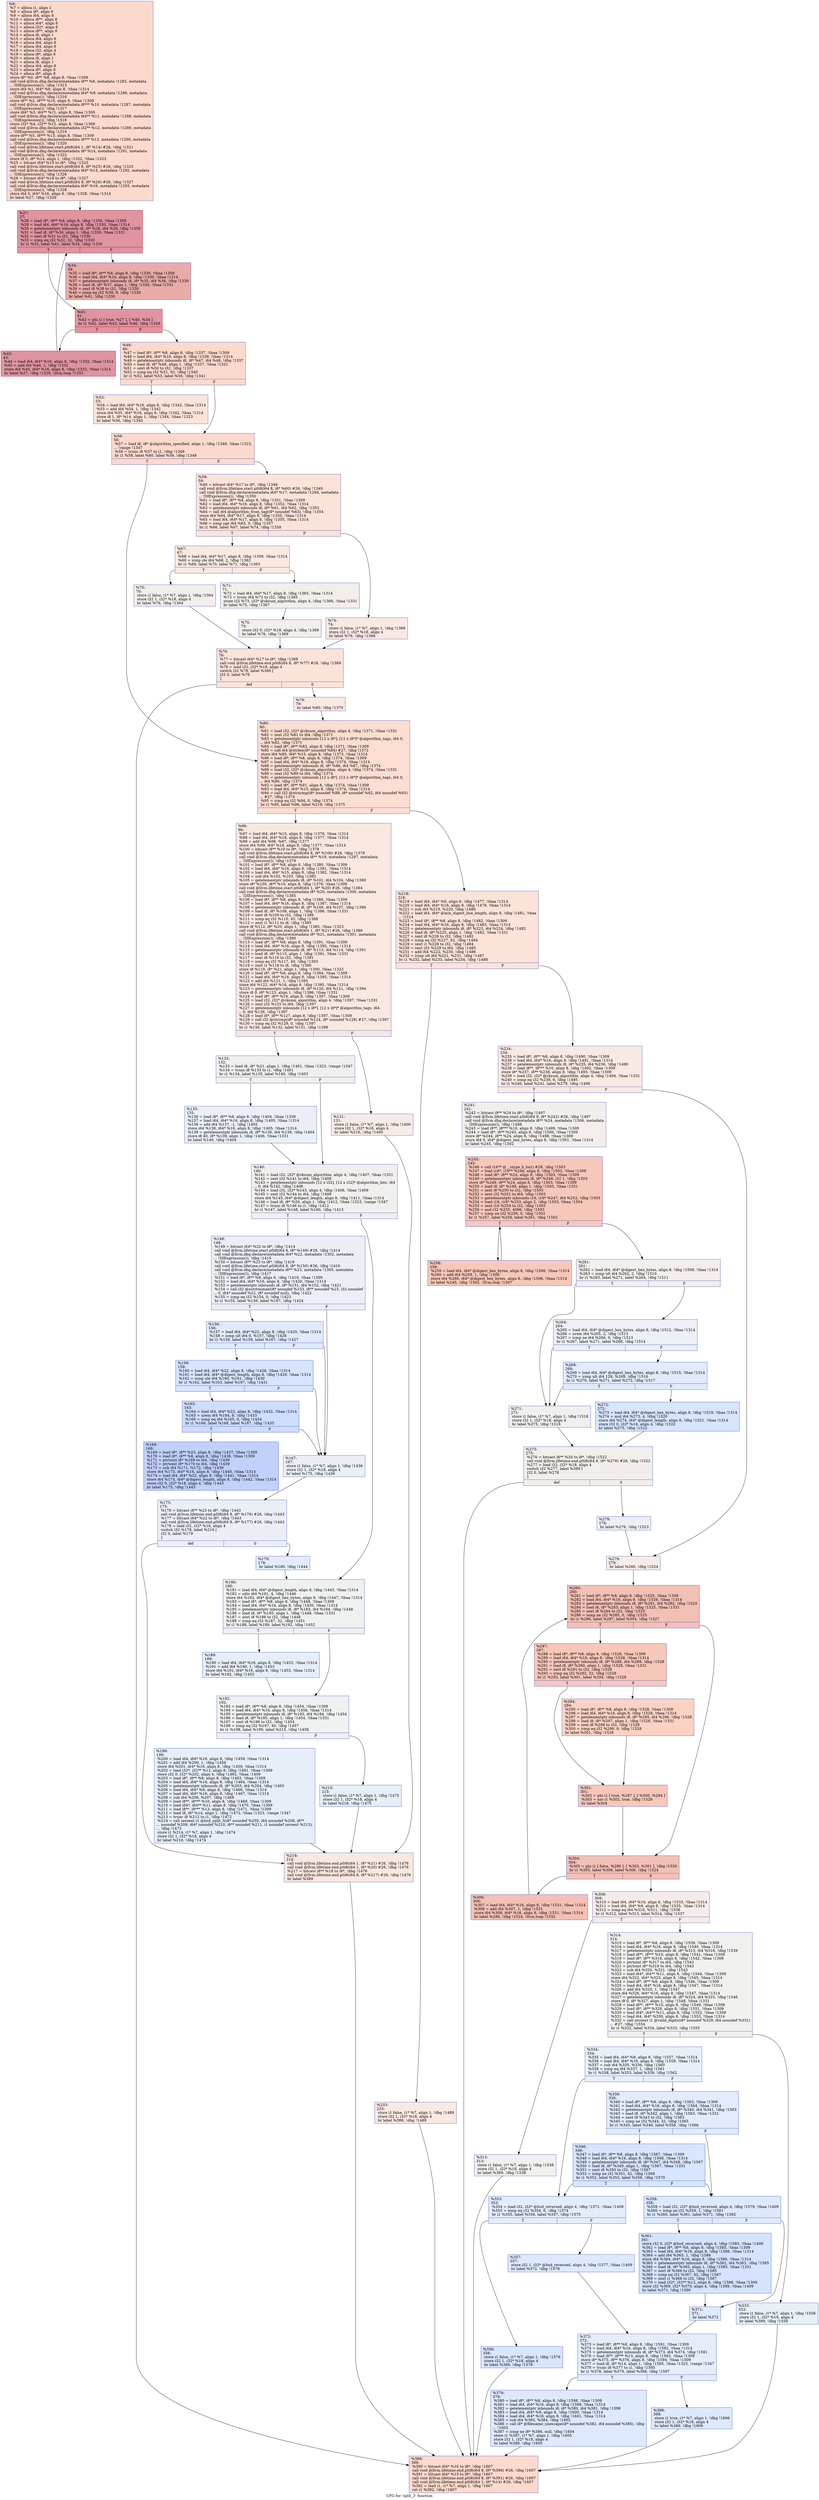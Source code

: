 digraph "CFG for 'split_3' function" {
	label="CFG for 'split_3' function";

	Node0x1dfefe0 [shape=record,color="#3d50c3ff", style=filled, fillcolor="#f7ac8e70",label="{%6:\l  %7 = alloca i1, align 1\l  %8 = alloca i8*, align 8\l  %9 = alloca i64, align 8\l  %10 = alloca i8**, align 8\l  %11 = alloca i64*, align 8\l  %12 = alloca i32*, align 8\l  %13 = alloca i8**, align 8\l  %14 = alloca i8, align 1\l  %15 = alloca i64, align 8\l  %16 = alloca i64, align 8\l  %17 = alloca i64, align 8\l  %18 = alloca i32, align 4\l  %19 = alloca i8*, align 8\l  %20 = alloca i8, align 1\l  %21 = alloca i8, align 1\l  %22 = alloca i64, align 8\l  %23 = alloca i8*, align 8\l  %24 = alloca i8*, align 8\l  store i8* %0, i8** %8, align 8, !tbaa !1309\l  call void @llvm.dbg.declare(metadata i8** %8, metadata !1285, metadata\l... !DIExpression()), !dbg !1313\l  store i64 %1, i64* %9, align 8, !tbaa !1314\l  call void @llvm.dbg.declare(metadata i64* %9, metadata !1286, metadata\l... !DIExpression()), !dbg !1316\l  store i8** %2, i8*** %10, align 8, !tbaa !1309\l  call void @llvm.dbg.declare(metadata i8*** %10, metadata !1287, metadata\l... !DIExpression()), !dbg !1317\l  store i64* %3, i64** %11, align 8, !tbaa !1309\l  call void @llvm.dbg.declare(metadata i64** %11, metadata !1288, metadata\l... !DIExpression()), !dbg !1318\l  store i32* %4, i32** %12, align 8, !tbaa !1309\l  call void @llvm.dbg.declare(metadata i32** %12, metadata !1289, metadata\l... !DIExpression()), !dbg !1319\l  store i8** %5, i8*** %13, align 8, !tbaa !1309\l  call void @llvm.dbg.declare(metadata i8*** %13, metadata !1290, metadata\l... !DIExpression()), !dbg !1320\l  call void @llvm.lifetime.start.p0i8(i64 1, i8* %14) #26, !dbg !1321\l  call void @llvm.dbg.declare(metadata i8* %14, metadata !1291, metadata\l... !DIExpression()), !dbg !1322\l  store i8 0, i8* %14, align 1, !dbg !1322, !tbaa !1323\l  %25 = bitcast i64* %15 to i8*, !dbg !1325\l  call void @llvm.lifetime.start.p0i8(i64 8, i8* %25) #26, !dbg !1325\l  call void @llvm.dbg.declare(metadata i64* %15, metadata !1292, metadata\l... !DIExpression()), !dbg !1326\l  %26 = bitcast i64* %16 to i8*, !dbg !1327\l  call void @llvm.lifetime.start.p0i8(i64 8, i8* %26) #26, !dbg !1327\l  call void @llvm.dbg.declare(metadata i64* %16, metadata !1293, metadata\l... !DIExpression()), !dbg !1328\l  store i64 0, i64* %16, align 8, !dbg !1328, !tbaa !1314\l  br label %27, !dbg !1329\l}"];
	Node0x1dfefe0 -> Node0x1e2dd40;
	Node0x1e2dd40 [shape=record,color="#b70d28ff", style=filled, fillcolor="#b70d2870",label="{%27:\l27:                                               \l  %28 = load i8*, i8** %8, align 8, !dbg !1330, !tbaa !1309\l  %29 = load i64, i64* %16, align 8, !dbg !1330, !tbaa !1314\l  %30 = getelementptr inbounds i8, i8* %28, i64 %29, !dbg !1330\l  %31 = load i8, i8* %30, align 1, !dbg !1330, !tbaa !1331\l  %32 = sext i8 %31 to i32, !dbg !1330\l  %33 = icmp eq i32 %32, 32, !dbg !1330\l  br i1 %33, label %41, label %34, !dbg !1330\l|{<s0>T|<s1>F}}"];
	Node0x1e2dd40:s0 -> Node0x1e2dde0;
	Node0x1e2dd40:s1 -> Node0x1e2dd90;
	Node0x1e2dd90 [shape=record,color="#3d50c3ff", style=filled, fillcolor="#cc403a70",label="{%34:\l34:                                               \l  %35 = load i8*, i8** %8, align 8, !dbg !1330, !tbaa !1309\l  %36 = load i64, i64* %16, align 8, !dbg !1330, !tbaa !1314\l  %37 = getelementptr inbounds i8, i8* %35, i64 %36, !dbg !1330\l  %38 = load i8, i8* %37, align 1, !dbg !1330, !tbaa !1331\l  %39 = sext i8 %38 to i32, !dbg !1330\l  %40 = icmp eq i32 %39, 9, !dbg !1330\l  br label %41, !dbg !1330\l}"];
	Node0x1e2dd90 -> Node0x1e2dde0;
	Node0x1e2dde0 [shape=record,color="#b70d28ff", style=filled, fillcolor="#b70d2870",label="{%41:\l41:                                               \l  %42 = phi i1 [ true, %27 ], [ %40, %34 ]\l  br i1 %42, label %43, label %46, !dbg !1329\l|{<s0>T|<s1>F}}"];
	Node0x1e2dde0:s0 -> Node0x1e2de30;
	Node0x1e2dde0:s1 -> Node0x1e2de80;
	Node0x1e2de30 [shape=record,color="#b70d28ff", style=filled, fillcolor="#b70d2870",label="{%43:\l43:                                               \l  %44 = load i64, i64* %16, align 8, !dbg !1332, !tbaa !1314\l  %45 = add i64 %44, 1, !dbg !1332\l  store i64 %45, i64* %16, align 8, !dbg !1332, !tbaa !1314\l  br label %27, !dbg !1329, !llvm.loop !1333\l}"];
	Node0x1e2de30 -> Node0x1e2dd40;
	Node0x1e2de80 [shape=record,color="#3d50c3ff", style=filled, fillcolor="#f7ac8e70",label="{%46:\l46:                                               \l  %47 = load i8*, i8** %8, align 8, !dbg !1337, !tbaa !1309\l  %48 = load i64, i64* %16, align 8, !dbg !1339, !tbaa !1314\l  %49 = getelementptr inbounds i8, i8* %47, i64 %48, !dbg !1337\l  %50 = load i8, i8* %49, align 1, !dbg !1337, !tbaa !1331\l  %51 = sext i8 %50 to i32, !dbg !1337\l  %52 = icmp eq i32 %51, 92, !dbg !1340\l  br i1 %52, label %53, label %56, !dbg !1341\l|{<s0>T|<s1>F}}"];
	Node0x1e2de80:s0 -> Node0x1e2ded0;
	Node0x1e2de80:s1 -> Node0x1e2df20;
	Node0x1e2ded0 [shape=record,color="#3d50c3ff", style=filled, fillcolor="#f6bfa670",label="{%53:\l53:                                               \l  %54 = load i64, i64* %16, align 8, !dbg !1342, !tbaa !1314\l  %55 = add i64 %54, 1, !dbg !1342\l  store i64 %55, i64* %16, align 8, !dbg !1342, !tbaa !1314\l  store i8 1, i8* %14, align 1, !dbg !1344, !tbaa !1323\l  br label %56, !dbg !1345\l}"];
	Node0x1e2ded0 -> Node0x1e2df20;
	Node0x1e2df20 [shape=record,color="#3d50c3ff", style=filled, fillcolor="#f7ac8e70",label="{%56:\l56:                                               \l  %57 = load i8, i8* @algorithm_specified, align 1, !dbg !1346, !tbaa !1323,\l... !range !1347\l  %58 = trunc i8 %57 to i1, !dbg !1346\l  br i1 %58, label %80, label %59, !dbg !1348\l|{<s0>T|<s1>F}}"];
	Node0x1e2df20:s0 -> Node0x1e2e1f0;
	Node0x1e2df20:s1 -> Node0x1e2df70;
	Node0x1e2df70 [shape=record,color="#3d50c3ff", style=filled, fillcolor="#f6bfa670",label="{%59:\l59:                                               \l  %60 = bitcast i64* %17 to i8*, !dbg !1349\l  call void @llvm.lifetime.start.p0i8(i64 8, i8* %60) #26, !dbg !1349\l  call void @llvm.dbg.declare(metadata i64* %17, metadata !1294, metadata\l... !DIExpression()), !dbg !1350\l  %61 = load i8*, i8** %8, align 8, !dbg !1351, !tbaa !1309\l  %62 = load i64, i64* %16, align 8, !dbg !1352, !tbaa !1314\l  %63 = getelementptr inbounds i8, i8* %61, i64 %62, !dbg !1353\l  %64 = call i64 @algorithm_from_tag(i8* noundef %63), !dbg !1354\l  store i64 %64, i64* %17, align 8, !dbg !1350, !tbaa !1314\l  %65 = load i64, i64* %17, align 8, !dbg !1355, !tbaa !1314\l  %66 = icmp sge i64 %65, 0, !dbg !1357\l  br i1 %66, label %67, label %74, !dbg !1358\l|{<s0>T|<s1>F}}"];
	Node0x1e2df70:s0 -> Node0x1e2dfc0;
	Node0x1e2df70:s1 -> Node0x1e2e0b0;
	Node0x1e2dfc0 [shape=record,color="#3d50c3ff", style=filled, fillcolor="#efcebd70",label="{%67:\l67:                                               \l  %68 = load i64, i64* %17, align 8, !dbg !1359, !tbaa !1314\l  %69 = icmp sle i64 %68, 2, !dbg !1362\l  br i1 %69, label %70, label %71, !dbg !1363\l|{<s0>T|<s1>F}}"];
	Node0x1e2dfc0:s0 -> Node0x1e2e010;
	Node0x1e2dfc0:s1 -> Node0x1e2e060;
	Node0x1e2e010 [shape=record,color="#3d50c3ff", style=filled, fillcolor="#e5d8d170",label="{%70:\l70:                                               \l  store i1 false, i1* %7, align 1, !dbg !1364\l  store i32 1, i32* %18, align 4\l  br label %76, !dbg !1364\l}"];
	Node0x1e2e010 -> Node0x1e2e150;
	Node0x1e2e060 [shape=record,color="#3d50c3ff", style=filled, fillcolor="#e5d8d170",label="{%71:\l71:                                               \l  %72 = load i64, i64* %17, align 8, !dbg !1365, !tbaa !1314\l  %73 = trunc i64 %72 to i32, !dbg !1365\l  store i32 %73, i32* @cksum_algorithm, align 4, !dbg !1366, !tbaa !1331\l  br label %75, !dbg !1367\l}"];
	Node0x1e2e060 -> Node0x1e2e100;
	Node0x1e2e0b0 [shape=record,color="#3d50c3ff", style=filled, fillcolor="#efcebd70",label="{%74:\l74:                                               \l  store i1 false, i1* %7, align 1, !dbg !1368\l  store i32 1, i32* %18, align 4\l  br label %76, !dbg !1368\l}"];
	Node0x1e2e0b0 -> Node0x1e2e150;
	Node0x1e2e100 [shape=record,color="#3d50c3ff", style=filled, fillcolor="#e5d8d170",label="{%75:\l75:                                               \l  store i32 0, i32* %18, align 4, !dbg !1369\l  br label %76, !dbg !1369\l}"];
	Node0x1e2e100 -> Node0x1e2e150;
	Node0x1e2e150 [shape=record,color="#3d50c3ff", style=filled, fillcolor="#f6bfa670",label="{%76:\l76:                                               \l  %77 = bitcast i64* %17 to i8*, !dbg !1369\l  call void @llvm.lifetime.end.p0i8(i64 8, i8* %77) #26, !dbg !1369\l  %78 = load i32, i32* %18, align 4\l  switch i32 %78, label %389 [\l    i32 0, label %79\l  ]\l|{<s0>def|<s1>0}}"];
	Node0x1e2e150:s0 -> Node0x1e2f370;
	Node0x1e2e150:s1 -> Node0x1e2e1a0;
	Node0x1e2e1a0 [shape=record,color="#3d50c3ff", style=filled, fillcolor="#efcebd70",label="{%79:\l79:                                               \l  br label %80, !dbg !1370\l}"];
	Node0x1e2e1a0 -> Node0x1e2e1f0;
	Node0x1e2e1f0 [shape=record,color="#3d50c3ff", style=filled, fillcolor="#f7b39670",label="{%80:\l80:                                               \l  %81 = load i32, i32* @cksum_algorithm, align 4, !dbg !1371, !tbaa !1331\l  %82 = zext i32 %81 to i64, !dbg !1371\l  %83 = getelementptr inbounds [12 x i8*], [12 x i8*]* @algorithm_tags, i64 0,\l... i64 %82, !dbg !1371\l  %84 = load i8*, i8** %83, align 8, !dbg !1371, !tbaa !1309\l  %85 = call i64 @strlen(i8* noundef %84) #27, !dbg !1372\l  store i64 %85, i64* %15, align 8, !dbg !1373, !tbaa !1314\l  %86 = load i8*, i8** %8, align 8, !dbg !1374, !tbaa !1309\l  %87 = load i64, i64* %16, align 8, !dbg !1374, !tbaa !1314\l  %88 = getelementptr inbounds i8, i8* %86, i64 %87, !dbg !1374\l  %89 = load i32, i32* @cksum_algorithm, align 4, !dbg !1374, !tbaa !1331\l  %90 = zext i32 %89 to i64, !dbg !1374\l  %91 = getelementptr inbounds [12 x i8*], [12 x i8*]* @algorithm_tags, i64 0,\l... i64 %90, !dbg !1374\l  %92 = load i8*, i8** %91, align 8, !dbg !1374, !tbaa !1309\l  %93 = load i64, i64* %15, align 8, !dbg !1374, !tbaa !1314\l  %94 = call i32 @strncmp(i8* noundef %88, i8* noundef %92, i64 noundef %93)\l... #27, !dbg !1374\l  %95 = icmp eq i32 %94, 0, !dbg !1374\l  br i1 %95, label %96, label %218, !dbg !1375\l|{<s0>T|<s1>F}}"];
	Node0x1e2e1f0:s0 -> Node0x1e2e240;
	Node0x1e2e1f0:s1 -> Node0x1e2e830;
	Node0x1e2e240 [shape=record,color="#3d50c3ff", style=filled, fillcolor="#f1ccb870",label="{%96:\l96:                                               \l  %97 = load i64, i64* %15, align 8, !dbg !1376, !tbaa !1314\l  %98 = load i64, i64* %16, align 8, !dbg !1377, !tbaa !1314\l  %99 = add i64 %98, %97, !dbg !1377\l  store i64 %99, i64* %16, align 8, !dbg !1377, !tbaa !1314\l  %100 = bitcast i8** %19 to i8*, !dbg !1378\l  call void @llvm.lifetime.start.p0i8(i64 8, i8* %100) #26, !dbg !1378\l  call void @llvm.dbg.declare(metadata i8** %19, metadata !1297, metadata\l... !DIExpression()), !dbg !1379\l  %101 = load i8*, i8** %8, align 8, !dbg !1380, !tbaa !1309\l  %102 = load i64, i64* %16, align 8, !dbg !1381, !tbaa !1314\l  %103 = load i64, i64* %15, align 8, !dbg !1382, !tbaa !1314\l  %104 = sub i64 %102, %103, !dbg !1383\l  %105 = getelementptr inbounds i8, i8* %101, i64 %104, !dbg !1380\l  store i8* %105, i8** %19, align 8, !dbg !1379, !tbaa !1309\l  call void @llvm.lifetime.start.p0i8(i64 1, i8* %20) #26, !dbg !1384\l  call void @llvm.dbg.declare(metadata i8* %20, metadata !1300, metadata\l... !DIExpression()), !dbg !1385\l  %106 = load i8*, i8** %8, align 8, !dbg !1386, !tbaa !1309\l  %107 = load i64, i64* %16, align 8, !dbg !1387, !tbaa !1314\l  %108 = getelementptr inbounds i8, i8* %106, i64 %107, !dbg !1386\l  %109 = load i8, i8* %108, align 1, !dbg !1386, !tbaa !1331\l  %110 = sext i8 %109 to i32, !dbg !1386\l  %111 = icmp eq i32 %110, 45, !dbg !1388\l  %112 = zext i1 %111 to i8, !dbg !1385\l  store i8 %112, i8* %20, align 1, !dbg !1385, !tbaa !1323\l  call void @llvm.lifetime.start.p0i8(i64 1, i8* %21) #26, !dbg !1389\l  call void @llvm.dbg.declare(metadata i8* %21, metadata !1301, metadata\l... !DIExpression()), !dbg !1390\l  %113 = load i8*, i8** %8, align 8, !dbg !1391, !tbaa !1309\l  %114 = load i64, i64* %16, align 8, !dbg !1392, !tbaa !1314\l  %115 = getelementptr inbounds i8, i8* %113, i64 %114, !dbg !1391\l  %116 = load i8, i8* %115, align 1, !dbg !1391, !tbaa !1331\l  %117 = sext i8 %116 to i32, !dbg !1391\l  %118 = icmp eq i32 %117, 40, !dbg !1393\l  %119 = zext i1 %118 to i8, !dbg !1390\l  store i8 %119, i8* %21, align 1, !dbg !1390, !tbaa !1323\l  %120 = load i8*, i8** %8, align 8, !dbg !1394, !tbaa !1309\l  %121 = load i64, i64* %16, align 8, !dbg !1395, !tbaa !1314\l  %122 = add i64 %121, 1, !dbg !1395\l  store i64 %122, i64* %16, align 8, !dbg !1395, !tbaa !1314\l  %123 = getelementptr inbounds i8, i8* %120, i64 %121, !dbg !1394\l  store i8 0, i8* %123, align 1, !dbg !1396, !tbaa !1331\l  %124 = load i8*, i8** %19, align 8, !dbg !1397, !tbaa !1309\l  %125 = load i32, i32* @cksum_algorithm, align 4, !dbg !1397, !tbaa !1331\l  %126 = zext i32 %125 to i64, !dbg !1397\l  %127 = getelementptr inbounds [12 x i8*], [12 x i8*]* @algorithm_tags, i64\l... 0, i64 %126, !dbg !1397\l  %128 = load i8*, i8** %127, align 8, !dbg !1397, !tbaa !1309\l  %129 = call i32 @strcmp(i8* noundef %124, i8* noundef %128) #27, !dbg !1397\l  %130 = icmp eq i32 %129, 0, !dbg !1397\l  br i1 %130, label %132, label %131, !dbg !1399\l|{<s0>T|<s1>F}}"];
	Node0x1e2e240:s0 -> Node0x1e2e2e0;
	Node0x1e2e240:s1 -> Node0x1e2e290;
	Node0x1e2e290 [shape=record,color="#3d50c3ff", style=filled, fillcolor="#ead5c970",label="{%131:\l131:                                              \l  store i1 false, i1* %7, align 1, !dbg !1400\l  store i32 1, i32* %18, align 4\l  br label %216, !dbg !1400\l}"];
	Node0x1e2e290 -> Node0x1e2e7e0;
	Node0x1e2e2e0 [shape=record,color="#3d50c3ff", style=filled, fillcolor="#e0dbd870",label="{%132:\l132:                                              \l  %133 = load i8, i8* %21, align 1, !dbg !1401, !tbaa !1323, !range !1347\l  %134 = trunc i8 %133 to i1, !dbg !1401\l  br i1 %134, label %135, label %140, !dbg !1403\l|{<s0>T|<s1>F}}"];
	Node0x1e2e2e0:s0 -> Node0x1e2e330;
	Node0x1e2e2e0:s1 -> Node0x1e2e380;
	Node0x1e2e330 [shape=record,color="#3d50c3ff", style=filled, fillcolor="#d1dae970",label="{%135:\l135:                                              \l  %136 = load i8*, i8** %8, align 8, !dbg !1404, !tbaa !1309\l  %137 = load i64, i64* %16, align 8, !dbg !1405, !tbaa !1314\l  %138 = add i64 %137, -1, !dbg !1405\l  store i64 %138, i64* %16, align 8, !dbg !1405, !tbaa !1314\l  %139 = getelementptr inbounds i8, i8* %136, i64 %138, !dbg !1404\l  store i8 40, i8* %139, align 1, !dbg !1406, !tbaa !1331\l  br label %140, !dbg !1404\l}"];
	Node0x1e2e330 -> Node0x1e2e380;
	Node0x1e2e380 [shape=record,color="#3d50c3ff", style=filled, fillcolor="#e0dbd870",label="{%140:\l140:                                              \l  %141 = load i32, i32* @cksum_algorithm, align 4, !dbg !1407, !tbaa !1331\l  %142 = zext i32 %141 to i64, !dbg !1408\l  %143 = getelementptr inbounds [12 x i32], [12 x i32]* @algorithm_bits, i64\l... 0, i64 %142, !dbg !1408\l  %144 = load i32, i32* %143, align 4, !dbg !1408, !tbaa !1409\l  %145 = sext i32 %144 to i64, !dbg !1408\l  store i64 %145, i64* @digest_length, align 8, !dbg !1411, !tbaa !1314\l  %146 = load i8, i8* %20, align 1, !dbg !1412, !tbaa !1323, !range !1347\l  %147 = trunc i8 %146 to i1, !dbg !1412\l  br i1 %147, label %148, label %180, !dbg !1413\l|{<s0>T|<s1>F}}"];
	Node0x1e2e380:s0 -> Node0x1e2e3d0;
	Node0x1e2e380:s1 -> Node0x1e2e650;
	Node0x1e2e3d0 [shape=record,color="#3d50c3ff", style=filled, fillcolor="#d1dae970",label="{%148:\l148:                                              \l  %149 = bitcast i64* %22 to i8*, !dbg !1414\l  call void @llvm.lifetime.start.p0i8(i64 8, i8* %149) #26, !dbg !1414\l  call void @llvm.dbg.declare(metadata i64* %22, metadata !1302, metadata\l... !DIExpression()), !dbg !1415\l  %150 = bitcast i8** %23 to i8*, !dbg !1416\l  call void @llvm.lifetime.start.p0i8(i64 8, i8* %150) #26, !dbg !1416\l  call void @llvm.dbg.declare(metadata i8** %23, metadata !1305, metadata\l... !DIExpression()), !dbg !1417\l  %151 = load i8*, i8** %8, align 8, !dbg !1418, !tbaa !1309\l  %152 = load i64, i64* %16, align 8, !dbg !1420, !tbaa !1314\l  %153 = getelementptr inbounds i8, i8* %151, i64 %152, !dbg !1421\l  %154 = call i32 @xstrtoumax(i8* noundef %153, i8** noundef %23, i32 noundef\l... 0, i64* noundef %22, i8* noundef null), !dbg !1422\l  %155 = icmp eq i32 %154, 0, !dbg !1423\l  br i1 %155, label %156, label %167, !dbg !1424\l|{<s0>T|<s1>F}}"];
	Node0x1e2e3d0:s0 -> Node0x1e2e420;
	Node0x1e2e3d0:s1 -> Node0x1e2e510;
	Node0x1e2e420 [shape=record,color="#3d50c3ff", style=filled, fillcolor="#b9d0f970",label="{%156:\l156:                                              \l  %157 = load i64, i64* %22, align 8, !dbg !1425, !tbaa !1314\l  %158 = icmp ult i64 0, %157, !dbg !1426\l  br i1 %158, label %159, label %167, !dbg !1427\l|{<s0>T|<s1>F}}"];
	Node0x1e2e420:s0 -> Node0x1e2e470;
	Node0x1e2e420:s1 -> Node0x1e2e510;
	Node0x1e2e470 [shape=record,color="#3d50c3ff", style=filled, fillcolor="#a5c3fe70",label="{%159:\l159:                                              \l  %160 = load i64, i64* %22, align 8, !dbg !1428, !tbaa !1314\l  %161 = load i64, i64* @digest_length, align 8, !dbg !1429, !tbaa !1314\l  %162 = icmp ule i64 %160, %161, !dbg !1430\l  br i1 %162, label %163, label %167, !dbg !1431\l|{<s0>T|<s1>F}}"];
	Node0x1e2e470:s0 -> Node0x1e2e4c0;
	Node0x1e2e470:s1 -> Node0x1e2e510;
	Node0x1e2e4c0 [shape=record,color="#3d50c3ff", style=filled, fillcolor="#8fb1fe70",label="{%163:\l163:                                              \l  %164 = load i64, i64* %22, align 8, !dbg !1432, !tbaa !1314\l  %165 = urem i64 %164, 8, !dbg !1433\l  %166 = icmp eq i64 %165, 0, !dbg !1434\l  br i1 %166, label %168, label %167, !dbg !1435\l|{<s0>T|<s1>F}}"];
	Node0x1e2e4c0:s0 -> Node0x1e2e560;
	Node0x1e2e4c0:s1 -> Node0x1e2e510;
	Node0x1e2e510 [shape=record,color="#3d50c3ff", style=filled, fillcolor="#d1dae970",label="{%167:\l167:                                              \l  store i1 false, i1* %7, align 1, !dbg !1436\l  store i32 1, i32* %18, align 4\l  br label %175, !dbg !1436\l}"];
	Node0x1e2e510 -> Node0x1e2e5b0;
	Node0x1e2e560 [shape=record,color="#3d50c3ff", style=filled, fillcolor="#7396f570",label="{%168:\l168:                                              \l  %169 = load i8*, i8** %23, align 8, !dbg !1437, !tbaa !1309\l  %170 = load i8*, i8** %8, align 8, !dbg !1438, !tbaa !1309\l  %171 = ptrtoint i8* %169 to i64, !dbg !1439\l  %172 = ptrtoint i8* %170 to i64, !dbg !1439\l  %173 = sub i64 %171, %172, !dbg !1439\l  store i64 %173, i64* %16, align 8, !dbg !1440, !tbaa !1314\l  %174 = load i64, i64* %22, align 8, !dbg !1441, !tbaa !1314\l  store i64 %174, i64* @digest_length, align 8, !dbg !1442, !tbaa !1314\l  store i32 0, i32* %18, align 4, !dbg !1443\l  br label %175, !dbg !1443\l}"];
	Node0x1e2e560 -> Node0x1e2e5b0;
	Node0x1e2e5b0 [shape=record,color="#3d50c3ff", style=filled, fillcolor="#d1dae970",label="{%175:\l175:                                              \l  %176 = bitcast i8** %23 to i8*, !dbg !1443\l  call void @llvm.lifetime.end.p0i8(i64 8, i8* %176) #26, !dbg !1443\l  %177 = bitcast i64* %22 to i8*, !dbg !1443\l  call void @llvm.lifetime.end.p0i8(i64 8, i8* %177) #26, !dbg !1443\l  %178 = load i32, i32* %18, align 4\l  switch i32 %178, label %216 [\l    i32 0, label %179\l  ]\l|{<s0>def|<s1>0}}"];
	Node0x1e2e5b0:s0 -> Node0x1e2e7e0;
	Node0x1e2e5b0:s1 -> Node0x1e2e600;
	Node0x1e2e600 [shape=record,color="#3d50c3ff", style=filled, fillcolor="#c1d4f470",label="{%179:\l179:                                              \l  br label %180, !dbg !1444\l}"];
	Node0x1e2e600 -> Node0x1e2e650;
	Node0x1e2e650 [shape=record,color="#3d50c3ff", style=filled, fillcolor="#dbdcde70",label="{%180:\l180:                                              \l  %181 = load i64, i64* @digest_length, align 8, !dbg !1445, !tbaa !1314\l  %182 = udiv i64 %181, 4, !dbg !1446\l  store i64 %182, i64* @digest_hex_bytes, align 8, !dbg !1447, !tbaa !1314\l  %183 = load i8*, i8** %8, align 8, !dbg !1448, !tbaa !1309\l  %184 = load i64, i64* %16, align 8, !dbg !1450, !tbaa !1314\l  %185 = getelementptr inbounds i8, i8* %183, i64 %184, !dbg !1448\l  %186 = load i8, i8* %185, align 1, !dbg !1448, !tbaa !1331\l  %187 = sext i8 %186 to i32, !dbg !1448\l  %188 = icmp eq i32 %187, 32, !dbg !1451\l  br i1 %188, label %189, label %192, !dbg !1452\l|{<s0>T|<s1>F}}"];
	Node0x1e2e650:s0 -> Node0x1e2e6a0;
	Node0x1e2e650:s1 -> Node0x1e2e6f0;
	Node0x1e2e6a0 [shape=record,color="#3d50c3ff", style=filled, fillcolor="#cbd8ee70",label="{%189:\l189:                                              \l  %190 = load i64, i64* %16, align 8, !dbg !1453, !tbaa !1314\l  %191 = add i64 %190, 1, !dbg !1453\l  store i64 %191, i64* %16, align 8, !dbg !1453, !tbaa !1314\l  br label %192, !dbg !1453\l}"];
	Node0x1e2e6a0 -> Node0x1e2e6f0;
	Node0x1e2e6f0 [shape=record,color="#3d50c3ff", style=filled, fillcolor="#dbdcde70",label="{%192:\l192:                                              \l  %193 = load i8*, i8** %8, align 8, !dbg !1454, !tbaa !1309\l  %194 = load i64, i64* %16, align 8, !dbg !1456, !tbaa !1314\l  %195 = getelementptr inbounds i8, i8* %193, i64 %194, !dbg !1454\l  %196 = load i8, i8* %195, align 1, !dbg !1454, !tbaa !1331\l  %197 = sext i8 %196 to i32, !dbg !1454\l  %198 = icmp eq i32 %197, 40, !dbg !1457\l  br i1 %198, label %199, label %215, !dbg !1458\l|{<s0>T|<s1>F}}"];
	Node0x1e2e6f0:s0 -> Node0x1e2e740;
	Node0x1e2e6f0:s1 -> Node0x1e2e790;
	Node0x1e2e740 [shape=record,color="#3d50c3ff", style=filled, fillcolor="#cbd8ee70",label="{%199:\l199:                                              \l  %200 = load i64, i64* %16, align 8, !dbg !1459, !tbaa !1314\l  %201 = add i64 %200, 1, !dbg !1459\l  store i64 %201, i64* %16, align 8, !dbg !1459, !tbaa !1314\l  %202 = load i32*, i32** %12, align 8, !dbg !1461, !tbaa !1309\l  store i32 0, i32* %202, align 4, !dbg !1462, !tbaa !1409\l  %203 = load i8*, i8** %8, align 8, !dbg !1463, !tbaa !1309\l  %204 = load i64, i64* %16, align 8, !dbg !1464, !tbaa !1314\l  %205 = getelementptr inbounds i8, i8* %203, i64 %204, !dbg !1465\l  %206 = load i64, i64* %9, align 8, !dbg !1466, !tbaa !1314\l  %207 = load i64, i64* %16, align 8, !dbg !1467, !tbaa !1314\l  %208 = sub i64 %206, %207, !dbg !1468\l  %209 = load i8**, i8*** %10, align 8, !dbg !1469, !tbaa !1309\l  %210 = load i64*, i64** %11, align 8, !dbg !1470, !tbaa !1309\l  %211 = load i8**, i8*** %13, align 8, !dbg !1471, !tbaa !1309\l  %212 = load i8, i8* %14, align 1, !dbg !1472, !tbaa !1323, !range !1347\l  %213 = trunc i8 %212 to i1, !dbg !1472\l  %214 = call zeroext i1 @bsd_split_3(i8* noundef %205, i64 noundef %208, i8**\l... noundef %209, i64* noundef %210, i8** noundef %211, i1 noundef zeroext %213),\l... !dbg !1473\l  store i1 %214, i1* %7, align 1, !dbg !1474\l  store i32 1, i32* %18, align 4\l  br label %216, !dbg !1474\l}"];
	Node0x1e2e740 -> Node0x1e2e7e0;
	Node0x1e2e790 [shape=record,color="#3d50c3ff", style=filled, fillcolor="#cbd8ee70",label="{%215:\l215:                                              \l  store i1 false, i1* %7, align 1, !dbg !1475\l  store i32 1, i32* %18, align 4\l  br label %216, !dbg !1475\l}"];
	Node0x1e2e790 -> Node0x1e2e7e0;
	Node0x1e2e7e0 [shape=record,color="#3d50c3ff", style=filled, fillcolor="#f1ccb870",label="{%216:\l216:                                              \l  call void @llvm.lifetime.end.p0i8(i64 1, i8* %21) #26, !dbg !1476\l  call void @llvm.lifetime.end.p0i8(i64 1, i8* %20) #26, !dbg !1476\l  %217 = bitcast i8** %19 to i8*, !dbg !1476\l  call void @llvm.lifetime.end.p0i8(i64 8, i8* %217) #26, !dbg !1476\l  br label %389\l}"];
	Node0x1e2e7e0 -> Node0x1e2f370;
	Node0x1e2e830 [shape=record,color="#3d50c3ff", style=filled, fillcolor="#f6bfa670",label="{%218:\l218:                                              \l  %219 = load i64, i64* %9, align 8, !dbg !1477, !tbaa !1314\l  %220 = load i64, i64* %16, align 8, !dbg !1479, !tbaa !1314\l  %221 = sub i64 %219, %220, !dbg !1480\l  %222 = load i64, i64* @min_digest_line_length, align 8, !dbg !1481, !tbaa\l... !1314\l  %223 = load i8*, i8** %8, align 8, !dbg !1482, !tbaa !1309\l  %224 = load i64, i64* %16, align 8, !dbg !1483, !tbaa !1314\l  %225 = getelementptr inbounds i8, i8* %223, i64 %224, !dbg !1482\l  %226 = load i8, i8* %225, align 1, !dbg !1482, !tbaa !1331\l  %227 = sext i8 %226 to i32, !dbg !1482\l  %228 = icmp eq i32 %227, 92, !dbg !1484\l  %229 = zext i1 %228 to i32, !dbg !1484\l  %230 = sext i32 %229 to i64, !dbg !1485\l  %231 = add i64 %222, %230, !dbg !1486\l  %232 = icmp ult i64 %221, %231, !dbg !1487\l  br i1 %232, label %233, label %234, !dbg !1488\l|{<s0>T|<s1>F}}"];
	Node0x1e2e830:s0 -> Node0x1e2e880;
	Node0x1e2e830:s1 -> Node0x1e2e8d0;
	Node0x1e2e880 [shape=record,color="#3d50c3ff", style=filled, fillcolor="#efcebd70",label="{%233:\l233:                                              \l  store i1 false, i1* %7, align 1, !dbg !1489\l  store i32 1, i32* %18, align 4\l  br label %389, !dbg !1489\l}"];
	Node0x1e2e880 -> Node0x1e2f370;
	Node0x1e2e8d0 [shape=record,color="#3d50c3ff", style=filled, fillcolor="#efcebd70",label="{%234:\l234:                                              \l  %235 = load i8*, i8** %8, align 8, !dbg !1490, !tbaa !1309\l  %236 = load i64, i64* %16, align 8, !dbg !1491, !tbaa !1314\l  %237 = getelementptr inbounds i8, i8* %235, i64 %236, !dbg !1490\l  %238 = load i8**, i8*** %10, align 8, !dbg !1492, !tbaa !1309\l  store i8* %237, i8** %238, align 8, !dbg !1493, !tbaa !1309\l  %239 = load i32, i32* @cksum_algorithm, align 4, !dbg !1494, !tbaa !1331\l  %240 = icmp eq i32 %239, 9, !dbg !1495\l  br i1 %240, label %241, label %279, !dbg !1496\l|{<s0>T|<s1>F}}"];
	Node0x1e2e8d0:s0 -> Node0x1e2e920;
	Node0x1e2e8d0:s1 -> Node0x1e2ec40;
	Node0x1e2e920 [shape=record,color="#3d50c3ff", style=filled, fillcolor="#e3d9d370",label="{%241:\l241:                                              \l  %242 = bitcast i8** %24 to i8*, !dbg !1497\l  call void @llvm.lifetime.start.p0i8(i64 8, i8* %242) #26, !dbg !1497\l  call void @llvm.dbg.declare(metadata i8** %24, metadata !1306, metadata\l... !DIExpression()), !dbg !1498\l  %243 = load i8**, i8*** %10, align 8, !dbg !1499, !tbaa !1309\l  %244 = load i8*, i8** %243, align 8, !dbg !1500, !tbaa !1309\l  store i8* %244, i8** %24, align 8, !dbg !1498, !tbaa !1309\l  store i64 0, i64* @digest_hex_bytes, align 8, !dbg !1501, !tbaa !1314\l  br label %245, !dbg !1502\l}"];
	Node0x1e2e920 -> Node0x1e2e970;
	Node0x1e2e970 [shape=record,color="#3d50c3ff", style=filled, fillcolor="#ec7f6370",label="{%245:\l245:                                              \l  %246 = call i16** @__ctype_b_loc() #28, !dbg !1503\l  %247 = load i16*, i16** %246, align 8, !dbg !1503, !tbaa !1309\l  %248 = load i8*, i8** %24, align 8, !dbg !1503, !tbaa !1309\l  %249 = getelementptr inbounds i8, i8* %248, i32 1, !dbg !1503\l  store i8* %249, i8** %24, align 8, !dbg !1503, !tbaa !1309\l  %250 = load i8, i8* %248, align 1, !dbg !1503, !tbaa !1331\l  %251 = zext i8 %250 to i32, !dbg !1503\l  %252 = sext i32 %251 to i64, !dbg !1503\l  %253 = getelementptr inbounds i16, i16* %247, i64 %252, !dbg !1503\l  %254 = load i16, i16* %253, align 2, !dbg !1503, !tbaa !1504\l  %255 = zext i16 %254 to i32, !dbg !1503\l  %256 = and i32 %255, 4096, !dbg !1503\l  %257 = icmp ne i32 %256, 0, !dbg !1502\l  br i1 %257, label %258, label %261, !dbg !1502\l|{<s0>T|<s1>F}}"];
	Node0x1e2e970:s0 -> Node0x1e2e9c0;
	Node0x1e2e970:s1 -> Node0x1e2ea10;
	Node0x1e2e9c0 [shape=record,color="#3d50c3ff", style=filled, fillcolor="#ec7f6370",label="{%258:\l258:                                              \l  %259 = load i64, i64* @digest_hex_bytes, align 8, !dbg !1506, !tbaa !1314\l  %260 = add i64 %259, 1, !dbg !1506\l  store i64 %260, i64* @digest_hex_bytes, align 8, !dbg !1506, !tbaa !1314\l  br label %245, !dbg !1502, !llvm.loop !1507\l}"];
	Node0x1e2e9c0 -> Node0x1e2e970;
	Node0x1e2ea10 [shape=record,color="#3d50c3ff", style=filled, fillcolor="#e3d9d370",label="{%261:\l261:                                              \l  %262 = load i64, i64* @digest_hex_bytes, align 8, !dbg !1508, !tbaa !1314\l  %263 = icmp ult i64 %262, 2, !dbg !1510\l  br i1 %263, label %271, label %264, !dbg !1511\l|{<s0>T|<s1>F}}"];
	Node0x1e2ea10:s0 -> Node0x1e2eb00;
	Node0x1e2ea10:s1 -> Node0x1e2ea60;
	Node0x1e2ea60 [shape=record,color="#3d50c3ff", style=filled, fillcolor="#d4dbe670",label="{%264:\l264:                                              \l  %265 = load i64, i64* @digest_hex_bytes, align 8, !dbg !1512, !tbaa !1314\l  %266 = urem i64 %265, 2, !dbg !1513\l  %267 = icmp ne i64 %266, 0, !dbg !1513\l  br i1 %267, label %271, label %268, !dbg !1514\l|{<s0>T|<s1>F}}"];
	Node0x1e2ea60:s0 -> Node0x1e2eb00;
	Node0x1e2ea60:s1 -> Node0x1e2eab0;
	Node0x1e2eab0 [shape=record,color="#3d50c3ff", style=filled, fillcolor="#bbd1f870",label="{%268:\l268:                                              \l  %269 = load i64, i64* @digest_hex_bytes, align 8, !dbg !1515, !tbaa !1314\l  %270 = icmp ult i64 128, %269, !dbg !1516\l  br i1 %270, label %271, label %272, !dbg !1517\l|{<s0>T|<s1>F}}"];
	Node0x1e2eab0:s0 -> Node0x1e2eb00;
	Node0x1e2eab0:s1 -> Node0x1e2eb50;
	Node0x1e2eb00 [shape=record,color="#3d50c3ff", style=filled, fillcolor="#e0dbd870",label="{%271:\l271:                                              \l  store i1 false, i1* %7, align 1, !dbg !1518\l  store i32 1, i32* %18, align 4\l  br label %275, !dbg !1518\l}"];
	Node0x1e2eb00 -> Node0x1e2eba0;
	Node0x1e2eb50 [shape=record,color="#3d50c3ff", style=filled, fillcolor="#a7c5fe70",label="{%272:\l272:                                              \l  %273 = load i64, i64* @digest_hex_bytes, align 8, !dbg !1519, !tbaa !1314\l  %274 = mul i64 %273, 4, !dbg !1520\l  store i64 %274, i64* @digest_length, align 8, !dbg !1521, !tbaa !1314\l  store i32 0, i32* %18, align 4, !dbg !1522\l  br label %275, !dbg !1522\l}"];
	Node0x1e2eb50 -> Node0x1e2eba0;
	Node0x1e2eba0 [shape=record,color="#3d50c3ff", style=filled, fillcolor="#e3d9d370",label="{%275:\l275:                                              \l  %276 = bitcast i8** %24 to i8*, !dbg !1522\l  call void @llvm.lifetime.end.p0i8(i64 8, i8* %276) #26, !dbg !1522\l  %277 = load i32, i32* %18, align 4\l  switch i32 %277, label %389 [\l    i32 0, label %278\l  ]\l|{<s0>def|<s1>0}}"];
	Node0x1e2eba0:s0 -> Node0x1e2f370;
	Node0x1e2eba0:s1 -> Node0x1e2ebf0;
	Node0x1e2ebf0 [shape=record,color="#3d50c3ff", style=filled, fillcolor="#d4dbe670",label="{%278:\l278:                                              \l  br label %279, !dbg !1523\l}"];
	Node0x1e2ebf0 -> Node0x1e2ec40;
	Node0x1e2ec40 [shape=record,color="#3d50c3ff", style=filled, fillcolor="#ead5c970",label="{%279:\l279:                                              \l  br label %280, !dbg !1524\l}"];
	Node0x1e2ec40 -> Node0x1e2ec90;
	Node0x1e2ec90 [shape=record,color="#3d50c3ff", style=filled, fillcolor="#e5705870",label="{%280:\l280:                                              \l  %281 = load i8*, i8** %8, align 8, !dbg !1525, !tbaa !1309\l  %282 = load i64, i64* %16, align 8, !dbg !1526, !tbaa !1314\l  %283 = getelementptr inbounds i8, i8* %281, i64 %282, !dbg !1525\l  %284 = load i8, i8* %283, align 1, !dbg !1525, !tbaa !1331\l  %285 = sext i8 %284 to i32, !dbg !1525\l  %286 = icmp ne i32 %285, 0, !dbg !1525\l  br i1 %286, label %287, label %304, !dbg !1527\l|{<s0>T|<s1>F}}"];
	Node0x1e2ec90:s0 -> Node0x1e2ece0;
	Node0x1e2ec90:s1 -> Node0x1e2edd0;
	Node0x1e2ece0 [shape=record,color="#3d50c3ff", style=filled, fillcolor="#ec7f6370",label="{%287:\l287:                                              \l  %288 = load i8*, i8** %8, align 8, !dbg !1528, !tbaa !1309\l  %289 = load i64, i64* %16, align 8, !dbg !1528, !tbaa !1314\l  %290 = getelementptr inbounds i8, i8* %288, i64 %289, !dbg !1528\l  %291 = load i8, i8* %290, align 1, !dbg !1528, !tbaa !1331\l  %292 = sext i8 %291 to i32, !dbg !1528\l  %293 = icmp eq i32 %292, 32, !dbg !1528\l  br i1 %293, label %301, label %294, !dbg !1528\l|{<s0>T|<s1>F}}"];
	Node0x1e2ece0:s0 -> Node0x1e2ed80;
	Node0x1e2ece0:s1 -> Node0x1e2ed30;
	Node0x1e2ed30 [shape=record,color="#3d50c3ff", style=filled, fillcolor="#f4987a70",label="{%294:\l294:                                              \l  %295 = load i8*, i8** %8, align 8, !dbg !1528, !tbaa !1309\l  %296 = load i64, i64* %16, align 8, !dbg !1528, !tbaa !1314\l  %297 = getelementptr inbounds i8, i8* %295, i64 %296, !dbg !1528\l  %298 = load i8, i8* %297, align 1, !dbg !1528, !tbaa !1331\l  %299 = sext i8 %298 to i32, !dbg !1528\l  %300 = icmp eq i32 %299, 9, !dbg !1528\l  br label %301, !dbg !1528\l}"];
	Node0x1e2ed30 -> Node0x1e2ed80;
	Node0x1e2ed80 [shape=record,color="#3d50c3ff", style=filled, fillcolor="#ec7f6370",label="{%301:\l301:                                              \l  %302 = phi i1 [ true, %287 ], [ %300, %294 ]\l  %303 = xor i1 %302, true, !dbg !1529\l  br label %304\l}"];
	Node0x1e2ed80 -> Node0x1e2edd0;
	Node0x1e2edd0 [shape=record,color="#3d50c3ff", style=filled, fillcolor="#e5705870",label="{%304:\l304:                                              \l  %305 = phi i1 [ false, %280 ], [ %303, %301 ], !dbg !1530\l  br i1 %305, label %306, label %309, !dbg !1524\l|{<s0>T|<s1>F}}"];
	Node0x1e2edd0:s0 -> Node0x1e2ee20;
	Node0x1e2edd0:s1 -> Node0x1e2ee70;
	Node0x1e2ee20 [shape=record,color="#3d50c3ff", style=filled, fillcolor="#e5705870",label="{%306:\l306:                                              \l  %307 = load i64, i64* %16, align 8, !dbg !1531, !tbaa !1314\l  %308 = add i64 %307, 1, !dbg !1531\l  store i64 %308, i64* %16, align 8, !dbg !1531, !tbaa !1314\l  br label %280, !dbg !1524, !llvm.loop !1532\l}"];
	Node0x1e2ee20 -> Node0x1e2ec90;
	Node0x1e2ee70 [shape=record,color="#3d50c3ff", style=filled, fillcolor="#ead5c970",label="{%309:\l309:                                              \l  %310 = load i64, i64* %16, align 8, !dbg !1533, !tbaa !1314\l  %311 = load i64, i64* %9, align 8, !dbg !1535, !tbaa !1314\l  %312 = icmp eq i64 %310, %311, !dbg !1536\l  br i1 %312, label %313, label %314, !dbg !1537\l|{<s0>T|<s1>F}}"];
	Node0x1e2ee70:s0 -> Node0x1e2eec0;
	Node0x1e2ee70:s1 -> Node0x1e2ef10;
	Node0x1e2eec0 [shape=record,color="#3d50c3ff", style=filled, fillcolor="#dedcdb70",label="{%313:\l313:                                              \l  store i1 false, i1* %7, align 1, !dbg !1538\l  store i32 1, i32* %18, align 4\l  br label %389, !dbg !1538\l}"];
	Node0x1e2eec0 -> Node0x1e2f370;
	Node0x1e2ef10 [shape=record,color="#3d50c3ff", style=filled, fillcolor="#dedcdb70",label="{%314:\l314:                                              \l  %315 = load i8*, i8** %8, align 8, !dbg !1539, !tbaa !1309\l  %316 = load i64, i64* %16, align 8, !dbg !1540, !tbaa !1314\l  %317 = getelementptr inbounds i8, i8* %315, i64 %316, !dbg !1539\l  %318 = load i8**, i8*** %10, align 8, !dbg !1541, !tbaa !1309\l  %319 = load i8*, i8** %318, align 8, !dbg !1542, !tbaa !1309\l  %320 = ptrtoint i8* %317 to i64, !dbg !1543\l  %321 = ptrtoint i8* %319 to i64, !dbg !1543\l  %322 = sub i64 %320, %321, !dbg !1543\l  %323 = load i64*, i64** %11, align 8, !dbg !1544, !tbaa !1309\l  store i64 %322, i64* %323, align 8, !dbg !1545, !tbaa !1314\l  %324 = load i8*, i8** %8, align 8, !dbg !1546, !tbaa !1309\l  %325 = load i64, i64* %16, align 8, !dbg !1547, !tbaa !1314\l  %326 = add i64 %325, 1, !dbg !1547\l  store i64 %326, i64* %16, align 8, !dbg !1547, !tbaa !1314\l  %327 = getelementptr inbounds i8, i8* %324, i64 %325, !dbg !1546\l  store i8 0, i8* %327, align 1, !dbg !1548, !tbaa !1331\l  %328 = load i8**, i8*** %10, align 8, !dbg !1549, !tbaa !1309\l  %329 = load i8*, i8** %328, align 8, !dbg !1551, !tbaa !1309\l  %330 = load i64*, i64** %11, align 8, !dbg !1552, !tbaa !1309\l  %331 = load i64, i64* %330, align 8, !dbg !1553, !tbaa !1314\l  %332 = call zeroext i1 @valid_digits(i8* noundef %329, i64 noundef %331)\l... #27, !dbg !1554\l  br i1 %332, label %334, label %333, !dbg !1555\l|{<s0>T|<s1>F}}"];
	Node0x1e2ef10:s0 -> Node0x1e2efb0;
	Node0x1e2ef10:s1 -> Node0x1e2ef60;
	Node0x1e2ef60 [shape=record,color="#3d50c3ff", style=filled, fillcolor="#cedaeb70",label="{%333:\l333:                                              \l  store i1 false, i1* %7, align 1, !dbg !1556\l  store i32 1, i32* %18, align 4\l  br label %389, !dbg !1556\l}"];
	Node0x1e2ef60 -> Node0x1e2f370;
	Node0x1e2efb0 [shape=record,color="#3d50c3ff", style=filled, fillcolor="#cedaeb70",label="{%334:\l334:                                              \l  %335 = load i64, i64* %9, align 8, !dbg !1557, !tbaa !1314\l  %336 = load i64, i64* %16, align 8, !dbg !1559, !tbaa !1314\l  %337 = sub i64 %335, %336, !dbg !1560\l  %338 = icmp eq i64 %337, 1, !dbg !1561\l  br i1 %338, label %353, label %339, !dbg !1562\l|{<s0>T|<s1>F}}"];
	Node0x1e2efb0:s0 -> Node0x1e2f0a0;
	Node0x1e2efb0:s1 -> Node0x1e2f000;
	Node0x1e2f000 [shape=record,color="#3d50c3ff", style=filled, fillcolor="#bbd1f870",label="{%339:\l339:                                              \l  %340 = load i8*, i8** %8, align 8, !dbg !1563, !tbaa !1309\l  %341 = load i64, i64* %16, align 8, !dbg !1564, !tbaa !1314\l  %342 = getelementptr inbounds i8, i8* %340, i64 %341, !dbg !1563\l  %343 = load i8, i8* %342, align 1, !dbg !1563, !tbaa !1331\l  %344 = sext i8 %343 to i32, !dbg !1563\l  %345 = icmp ne i32 %344, 32, !dbg !1565\l  br i1 %345, label %346, label %358, !dbg !1566\l|{<s0>T|<s1>F}}"];
	Node0x1e2f000:s0 -> Node0x1e2f050;
	Node0x1e2f000:s1 -> Node0x1e2f190;
	Node0x1e2f050 [shape=record,color="#3d50c3ff", style=filled, fillcolor="#a7c5fe70",label="{%346:\l346:                                              \l  %347 = load i8*, i8** %8, align 8, !dbg !1567, !tbaa !1309\l  %348 = load i64, i64* %16, align 8, !dbg !1568, !tbaa !1314\l  %349 = getelementptr inbounds i8, i8* %347, i64 %348, !dbg !1567\l  %350 = load i8, i8* %349, align 1, !dbg !1567, !tbaa !1331\l  %351 = sext i8 %350 to i32, !dbg !1567\l  %352 = icmp ne i32 %351, 42, !dbg !1569\l  br i1 %352, label %353, label %358, !dbg !1570\l|{<s0>T|<s1>F}}"];
	Node0x1e2f050:s0 -> Node0x1e2f0a0;
	Node0x1e2f050:s1 -> Node0x1e2f190;
	Node0x1e2f0a0 [shape=record,color="#3d50c3ff", style=filled, fillcolor="#c1d4f470",label="{%353:\l353:                                              \l  %354 = load i32, i32* @bsd_reversed, align 4, !dbg !1571, !tbaa !1409\l  %355 = icmp eq i32 %354, 0, !dbg !1574\l  br i1 %355, label %356, label %357, !dbg !1575\l|{<s0>T|<s1>F}}"];
	Node0x1e2f0a0:s0 -> Node0x1e2f0f0;
	Node0x1e2f0a0:s1 -> Node0x1e2f140;
	Node0x1e2f0f0 [shape=record,color="#3d50c3ff", style=filled, fillcolor="#a7c5fe70",label="{%356:\l356:                                              \l  store i1 false, i1* %7, align 1, !dbg !1576\l  store i32 1, i32* %18, align 4\l  br label %389, !dbg !1576\l}"];
	Node0x1e2f0f0 -> Node0x1e2f370;
	Node0x1e2f140 [shape=record,color="#3d50c3ff", style=filled, fillcolor="#b5cdfa70",label="{%357:\l357:                                              \l  store i32 1, i32* @bsd_reversed, align 4, !dbg !1577, !tbaa !1409\l  br label %372, !dbg !1578\l}"];
	Node0x1e2f140 -> Node0x1e2f280;
	Node0x1e2f190 [shape=record,color="#3d50c3ff", style=filled, fillcolor="#b5cdfa70",label="{%358:\l358:                                              \l  %359 = load i32, i32* @bsd_reversed, align 4, !dbg !1579, !tbaa !1409\l  %360 = icmp ne i32 %359, 1, !dbg !1581\l  br i1 %360, label %361, label %371, !dbg !1582\l|{<s0>T|<s1>F}}"];
	Node0x1e2f190:s0 -> Node0x1e2f1e0;
	Node0x1e2f190:s1 -> Node0x1e2f230;
	Node0x1e2f1e0 [shape=record,color="#3d50c3ff", style=filled, fillcolor="#a1c0ff70",label="{%361:\l361:                                              \l  store i32 0, i32* @bsd_reversed, align 4, !dbg !1583, !tbaa !1409\l  %362 = load i8*, i8** %8, align 8, !dbg !1585, !tbaa !1309\l  %363 = load i64, i64* %16, align 8, !dbg !1586, !tbaa !1314\l  %364 = add i64 %363, 1, !dbg !1586\l  store i64 %364, i64* %16, align 8, !dbg !1586, !tbaa !1314\l  %365 = getelementptr inbounds i8, i8* %362, i64 %363, !dbg !1585\l  %366 = load i8, i8* %365, align 1, !dbg !1585, !tbaa !1331\l  %367 = sext i8 %366 to i32, !dbg !1585\l  %368 = icmp eq i32 %367, 42, !dbg !1587\l  %369 = zext i1 %368 to i32, !dbg !1587\l  %370 = load i32*, i32** %12, align 8, !dbg !1588, !tbaa !1309\l  store i32 %369, i32* %370, align 4, !dbg !1589, !tbaa !1409\l  br label %371, !dbg !1590\l}"];
	Node0x1e2f1e0 -> Node0x1e2f230;
	Node0x1e2f230 [shape=record,color="#3d50c3ff", style=filled, fillcolor="#b5cdfa70",label="{%371:\l371:                                              \l  br label %372\l}"];
	Node0x1e2f230 -> Node0x1e2f280;
	Node0x1e2f280 [shape=record,color="#3d50c3ff", style=filled, fillcolor="#c7d7f070",label="{%372:\l372:                                              \l  %373 = load i8*, i8** %8, align 8, !dbg !1591, !tbaa !1309\l  %374 = load i64, i64* %16, align 8, !dbg !1592, !tbaa !1314\l  %375 = getelementptr inbounds i8, i8* %373, i64 %374, !dbg !1591\l  %376 = load i8**, i8*** %13, align 8, !dbg !1593, !tbaa !1309\l  store i8* %375, i8** %376, align 8, !dbg !1594, !tbaa !1309\l  %377 = load i8, i8* %14, align 1, !dbg !1595, !tbaa !1323, !range !1347\l  %378 = trunc i8 %377 to i1, !dbg !1595\l  br i1 %378, label %379, label %388, !dbg !1597\l|{<s0>T|<s1>F}}"];
	Node0x1e2f280:s0 -> Node0x1e2f2d0;
	Node0x1e2f280:s1 -> Node0x1e2f320;
	Node0x1e2f2d0 [shape=record,color="#3d50c3ff", style=filled, fillcolor="#b5cdfa70",label="{%379:\l379:                                              \l  %380 = load i8*, i8** %8, align 8, !dbg !1598, !tbaa !1309\l  %381 = load i64, i64* %16, align 8, !dbg !1599, !tbaa !1314\l  %382 = getelementptr inbounds i8, i8* %380, i64 %381, !dbg !1598\l  %383 = load i64, i64* %9, align 8, !dbg !1600, !tbaa !1314\l  %384 = load i64, i64* %16, align 8, !dbg !1601, !tbaa !1314\l  %385 = sub i64 %383, %384, !dbg !1602\l  %386 = call i8* @filename_unescape(i8* noundef %382, i64 noundef %385), !dbg\l... !1603\l  %387 = icmp ne i8* %386, null, !dbg !1604\l  store i1 %387, i1* %7, align 1, !dbg !1605\l  store i32 1, i32* %18, align 4\l  br label %389, !dbg !1605\l}"];
	Node0x1e2f2d0 -> Node0x1e2f370;
	Node0x1e2f320 [shape=record,color="#3d50c3ff", style=filled, fillcolor="#b5cdfa70",label="{%388:\l388:                                              \l  store i1 true, i1* %7, align 1, !dbg !1606\l  store i32 1, i32* %18, align 4\l  br label %389, !dbg !1606\l}"];
	Node0x1e2f320 -> Node0x1e2f370;
	Node0x1e2f370 [shape=record,color="#3d50c3ff", style=filled, fillcolor="#f7ac8e70",label="{%389:\l389:                                              \l  %390 = bitcast i64* %16 to i8*, !dbg !1607\l  call void @llvm.lifetime.end.p0i8(i64 8, i8* %390) #26, !dbg !1607\l  %391 = bitcast i64* %15 to i8*, !dbg !1607\l  call void @llvm.lifetime.end.p0i8(i64 8, i8* %391) #26, !dbg !1607\l  call void @llvm.lifetime.end.p0i8(i64 1, i8* %14) #26, !dbg !1607\l  %392 = load i1, i1* %7, align 1, !dbg !1607\l  ret i1 %392, !dbg !1607\l}"];
}
